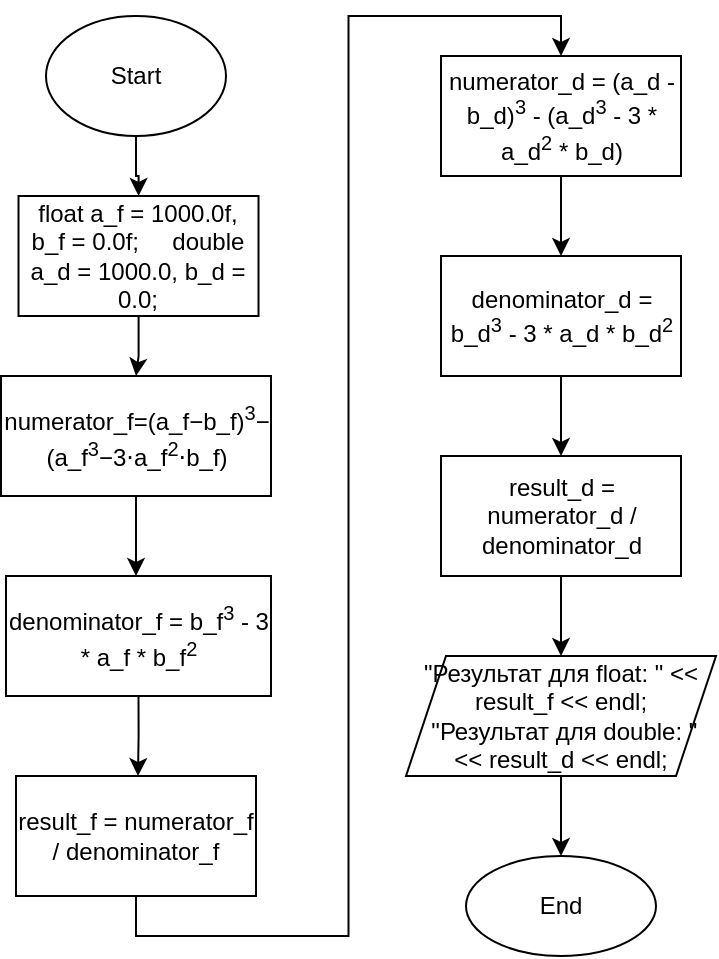 <mxfile version="24.7.17">
  <diagram name="Страница — 1" id="RCjS6UEXS4HX0gEQT0WL">
    <mxGraphModel dx="875" dy="442" grid="1" gridSize="10" guides="1" tooltips="1" connect="1" arrows="1" fold="1" page="1" pageScale="1" pageWidth="2339" pageHeight="3300" math="0" shadow="0">
      <root>
        <mxCell id="0" />
        <mxCell id="1" parent="0" />
        <mxCell id="aEQQTm_D4qSUTyenprdG-2" style="edgeStyle=orthogonalEdgeStyle;rounded=0;orthogonalLoop=1;jettySize=auto;html=1;" parent="1" source="aEQQTm_D4qSUTyenprdG-1" target="aEQQTm_D4qSUTyenprdG-3" edge="1">
          <mxGeometry relative="1" as="geometry">
            <mxPoint x="455" y="120" as="targetPoint" />
          </mxGeometry>
        </mxCell>
        <mxCell id="aEQQTm_D4qSUTyenprdG-1" value="Start" style="ellipse;whiteSpace=wrap;html=1;" parent="1" vertex="1">
          <mxGeometry x="410" y="30" width="90" height="60" as="geometry" />
        </mxCell>
        <mxCell id="aEQQTm_D4qSUTyenprdG-4" style="edgeStyle=orthogonalEdgeStyle;rounded=0;orthogonalLoop=1;jettySize=auto;html=1;" parent="1" source="aEQQTm_D4qSUTyenprdG-3" edge="1">
          <mxGeometry relative="1" as="geometry">
            <mxPoint x="455" y="210" as="targetPoint" />
          </mxGeometry>
        </mxCell>
        <mxCell id="aEQQTm_D4qSUTyenprdG-3" value="float a_f = 1000.0f, b_f = 0.0f;&amp;nbsp; &amp;nbsp; &amp;nbsp;double a_d = 1000.0, b_d = 0.0;" style="rounded=0;whiteSpace=wrap;html=1;" parent="1" vertex="1">
          <mxGeometry x="396.25" y="120" width="120" height="60" as="geometry" />
        </mxCell>
        <mxCell id="aEQQTm_D4qSUTyenprdG-8" style="edgeStyle=orthogonalEdgeStyle;rounded=0;orthogonalLoop=1;jettySize=auto;html=1;exitX=0.5;exitY=1;exitDx=0;exitDy=0;" parent="1" source="aEQQTm_D4qSUTyenprdG-5" edge="1">
          <mxGeometry relative="1" as="geometry">
            <mxPoint x="455" y="310" as="targetPoint" />
          </mxGeometry>
        </mxCell>
        <mxCell id="aEQQTm_D4qSUTyenprdG-5" value="&lt;span class=&quot;base&quot;&gt;&lt;span class=&quot;mord text&quot;&gt;&lt;span class=&quot;mord&quot;&gt;numerator_f&lt;/span&gt;&lt;/span&gt;&lt;span class=&quot;mspace&quot;&gt;&lt;/span&gt;&lt;span class=&quot;mrel&quot;&gt;=&lt;/span&gt;&lt;span class=&quot;mspace&quot;&gt;&lt;/span&gt;&lt;/span&gt;&lt;span class=&quot;base&quot;&gt;&lt;span class=&quot;strut&quot;&gt;&lt;/span&gt;&lt;span class=&quot;mopen&quot;&gt;(&lt;/span&gt;&lt;span class=&quot;mord&quot;&gt;&lt;span class=&quot;mord mathnormal&quot;&gt;a_&lt;/span&gt;&lt;span class=&quot;msupsub&quot;&gt;&lt;span class=&quot;vlist-t vlist-t2&quot;&gt;&lt;span class=&quot;vlist-r&quot;&gt;&lt;span class=&quot;vlist&quot;&gt;&lt;span class=&quot;pstrut&quot;&gt;&lt;/span&gt;&lt;span class=&quot;sizing reset-size6 size3 mtight&quot;&gt;&lt;span class=&quot;mord mathnormal mtight&quot;&gt;f&lt;/span&gt;&lt;/span&gt;&lt;/span&gt;&lt;span class=&quot;vlist-s&quot;&gt;​&lt;/span&gt;&lt;/span&gt;&lt;span class=&quot;vlist-r&quot;&gt;&lt;span class=&quot;vlist&quot;&gt;&lt;/span&gt;&lt;/span&gt;&lt;/span&gt;&lt;/span&gt;&lt;/span&gt;&lt;span class=&quot;mspace&quot;&gt;&lt;/span&gt;&lt;span class=&quot;mbin&quot;&gt;−&lt;/span&gt;&lt;span class=&quot;mspace&quot;&gt;&lt;/span&gt;&lt;/span&gt;&lt;span class=&quot;base&quot;&gt;&lt;span class=&quot;strut&quot;&gt;&lt;/span&gt;&lt;span class=&quot;mord&quot;&gt;&lt;span class=&quot;mord mathnormal&quot;&gt;b_&lt;/span&gt;&lt;span class=&quot;msupsub&quot;&gt;&lt;span class=&quot;vlist-t vlist-t2&quot;&gt;&lt;span class=&quot;vlist-r&quot;&gt;&lt;span class=&quot;vlist&quot;&gt;&lt;span class=&quot;pstrut&quot;&gt;&lt;/span&gt;&lt;span class=&quot;sizing reset-size6 size3 mtight&quot;&gt;&lt;span class=&quot;mord mathnormal mtight&quot;&gt;f&lt;/span&gt;&lt;/span&gt;&lt;/span&gt;&lt;span class=&quot;vlist-s&quot;&gt;​&lt;/span&gt;&lt;/span&gt;&lt;span class=&quot;vlist-r&quot;&gt;&lt;span class=&quot;vlist&quot;&gt;&lt;/span&gt;&lt;/span&gt;&lt;/span&gt;&lt;/span&gt;&lt;/span&gt;&lt;span class=&quot;mclose&quot;&gt;&lt;span class=&quot;mclose&quot;&gt;)&lt;/span&gt;&lt;span class=&quot;msupsub&quot;&gt;&lt;span class=&quot;vlist-t&quot;&gt;&lt;span class=&quot;vlist-r&quot;&gt;&lt;span class=&quot;vlist&quot;&gt;&lt;sup&gt;&lt;span class=&quot;pstrut&quot;&gt;&lt;/span&gt;&lt;span class=&quot;sizing reset-size6 size3 mtight&quot;&gt;&lt;span class=&quot;mord mtight&quot;&gt;3&lt;/span&gt;&lt;/span&gt;&lt;/sup&gt;&lt;/span&gt;&lt;/span&gt;&lt;/span&gt;&lt;/span&gt;&lt;/span&gt;&lt;span class=&quot;mspace&quot;&gt;&lt;/span&gt;&lt;span class=&quot;mbin&quot;&gt;−&lt;/span&gt;&lt;span class=&quot;mspace&quot;&gt;&lt;/span&gt;&lt;/span&gt;&lt;span class=&quot;base&quot;&gt;&lt;span class=&quot;strut&quot;&gt;&lt;/span&gt;&lt;span class=&quot;mopen&quot;&gt;(&lt;/span&gt;&lt;span class=&quot;mord&quot;&gt;&lt;span class=&quot;mord mathnormal&quot;&gt;a_&lt;/span&gt;&lt;span class=&quot;msupsub&quot;&gt;&lt;span class=&quot;vlist-t vlist-t2&quot;&gt;&lt;span class=&quot;vlist-r&quot;&gt;&lt;span class=&quot;vlist&quot;&gt;&lt;span class=&quot;pstrut&quot;&gt;&lt;/span&gt;&lt;span class=&quot;sizing reset-size6 size3 mtight&quot;&gt;&lt;span class=&quot;mord mathnormal mtight&quot;&gt;f&lt;/span&gt;&lt;/span&gt;&lt;span class=&quot;pstrut&quot;&gt;&lt;/span&gt;&lt;span class=&quot;sizing reset-size6 size3 mtight&quot;&gt;&lt;span class=&quot;mord mtight&quot;&gt;&lt;sup&gt;3&lt;/sup&gt;&lt;/span&gt;&lt;/span&gt;&lt;/span&gt;&lt;span class=&quot;vlist-s&quot;&gt;​&lt;/span&gt;&lt;/span&gt;&lt;span class=&quot;vlist-r&quot;&gt;&lt;span class=&quot;vlist&quot;&gt;&lt;/span&gt;&lt;/span&gt;&lt;/span&gt;&lt;/span&gt;&lt;/span&gt;&lt;span class=&quot;mspace&quot;&gt;&lt;/span&gt;&lt;span class=&quot;mbin&quot;&gt;−&lt;/span&gt;&lt;span class=&quot;mspace&quot;&gt;&lt;/span&gt;&lt;/span&gt;&lt;span class=&quot;base&quot;&gt;&lt;span class=&quot;strut&quot;&gt;&lt;/span&gt;&lt;span class=&quot;mord&quot;&gt;3&lt;/span&gt;&lt;span class=&quot;mspace&quot;&gt;&lt;/span&gt;&lt;span class=&quot;mbin&quot;&gt;⋅&lt;/span&gt;&lt;span class=&quot;mspace&quot;&gt;&lt;/span&gt;&lt;/span&gt;&lt;span class=&quot;base&quot;&gt;&lt;span class=&quot;strut&quot;&gt;&lt;/span&gt;&lt;span class=&quot;mord&quot;&gt;&lt;span class=&quot;mord mathnormal&quot;&gt;a_&lt;/span&gt;&lt;span class=&quot;msupsub&quot;&gt;&lt;span class=&quot;vlist-t vlist-t2&quot;&gt;&lt;span class=&quot;vlist-r&quot;&gt;&lt;span class=&quot;vlist&quot;&gt;&lt;span class=&quot;pstrut&quot;&gt;&lt;/span&gt;&lt;span class=&quot;sizing reset-size6 size3 mtight&quot;&gt;&lt;span class=&quot;mord mathnormal mtight&quot;&gt;f&lt;/span&gt;&lt;/span&gt;&lt;span class=&quot;pstrut&quot;&gt;&lt;/span&gt;&lt;span class=&quot;sizing reset-size6 size3 mtight&quot;&gt;&lt;span class=&quot;mord mtight&quot;&gt;&lt;sup&gt;2&lt;/sup&gt;&lt;/span&gt;&lt;/span&gt;&lt;/span&gt;&lt;span class=&quot;vlist-s&quot;&gt;​&lt;/span&gt;&lt;/span&gt;&lt;span class=&quot;vlist-r&quot;&gt;&lt;span class=&quot;vlist&quot;&gt;&lt;/span&gt;&lt;/span&gt;&lt;/span&gt;&lt;/span&gt;&lt;/span&gt;&lt;span class=&quot;mspace&quot;&gt;&lt;/span&gt;&lt;span class=&quot;mbin&quot;&gt;⋅&lt;/span&gt;&lt;span class=&quot;mspace&quot;&gt;&lt;/span&gt;&lt;/span&gt;&lt;span class=&quot;base&quot;&gt;&lt;span class=&quot;strut&quot;&gt;&lt;/span&gt;&lt;span class=&quot;mord&quot;&gt;&lt;span class=&quot;mord mathnormal&quot;&gt;b_&lt;/span&gt;&lt;span class=&quot;msupsub&quot;&gt;&lt;span class=&quot;vlist-t vlist-t2&quot;&gt;&lt;span class=&quot;vlist-r&quot;&gt;&lt;span class=&quot;vlist&quot;&gt;&lt;span class=&quot;sizing reset-size6 size3 mtight&quot;&gt;&lt;span class=&quot;mord mathnormal mtight&quot;&gt;f&lt;/span&gt;&lt;/span&gt;&lt;/span&gt;&lt;span class=&quot;vlist-s&quot;&gt;​&lt;/span&gt;&lt;/span&gt;&lt;span class=&quot;vlist-r&quot;&gt;&lt;span class=&quot;vlist&quot;&gt;&lt;/span&gt;&lt;/span&gt;&lt;/span&gt;&lt;/span&gt;&lt;/span&gt;&lt;span class=&quot;mclose&quot;&gt;)&lt;/span&gt;&lt;/span&gt;" style="rounded=0;whiteSpace=wrap;html=1;" parent="1" vertex="1">
          <mxGeometry x="387.5" y="210" width="135" height="60" as="geometry" />
        </mxCell>
        <mxCell id="aEQQTm_D4qSUTyenprdG-10" style="edgeStyle=orthogonalEdgeStyle;rounded=0;orthogonalLoop=1;jettySize=auto;html=1;exitX=0.5;exitY=1;exitDx=0;exitDy=0;" parent="1" source="aEQQTm_D4qSUTyenprdG-9" edge="1">
          <mxGeometry relative="1" as="geometry">
            <mxPoint x="456" y="410" as="targetPoint" />
          </mxGeometry>
        </mxCell>
        <mxCell id="aEQQTm_D4qSUTyenprdG-9" value="denominator_f = b_f&lt;sup&gt;3&lt;/sup&gt; - 3 * a_f * b_f&lt;sup&gt;2&lt;/sup&gt;" style="rounded=0;whiteSpace=wrap;html=1;" parent="1" vertex="1">
          <mxGeometry x="390" y="310" width="132.5" height="60" as="geometry" />
        </mxCell>
        <mxCell id="GxsEK9iyrOpj-nPzgRHj-1" style="edgeStyle=orthogonalEdgeStyle;rounded=0;orthogonalLoop=1;jettySize=auto;html=1;entryX=0.5;entryY=0;entryDx=0;entryDy=0;exitX=0.5;exitY=1;exitDx=0;exitDy=0;" edge="1" parent="1" source="aEQQTm_D4qSUTyenprdG-11" target="aEQQTm_D4qSUTyenprdG-13">
          <mxGeometry relative="1" as="geometry" />
        </mxCell>
        <mxCell id="aEQQTm_D4qSUTyenprdG-11" value="result_f = numerator_f / denominator_f" style="rounded=0;whiteSpace=wrap;html=1;" parent="1" vertex="1">
          <mxGeometry x="395" y="410" width="120" height="60" as="geometry" />
        </mxCell>
        <mxCell id="aEQQTm_D4qSUTyenprdG-15" value="" style="edgeStyle=orthogonalEdgeStyle;rounded=0;orthogonalLoop=1;jettySize=auto;html=1;" parent="1" source="aEQQTm_D4qSUTyenprdG-13" target="aEQQTm_D4qSUTyenprdG-14" edge="1">
          <mxGeometry relative="1" as="geometry" />
        </mxCell>
        <mxCell id="aEQQTm_D4qSUTyenprdG-13" value="numerator_d = (a_d - b_d)&lt;sup&gt;3&lt;/sup&gt; - (a_d&lt;sup&gt;3&lt;/sup&gt; - 3 * a_d&lt;sup&gt;2&lt;/sup&gt; * b_d)" style="rounded=0;whiteSpace=wrap;html=1;" parent="1" vertex="1">
          <mxGeometry x="607.5" y="50" width="120" height="60" as="geometry" />
        </mxCell>
        <mxCell id="aEQQTm_D4qSUTyenprdG-16" style="edgeStyle=orthogonalEdgeStyle;rounded=0;orthogonalLoop=1;jettySize=auto;html=1;" parent="1" source="aEQQTm_D4qSUTyenprdG-14" target="aEQQTm_D4qSUTyenprdG-17" edge="1">
          <mxGeometry relative="1" as="geometry">
            <mxPoint x="667.5" y="250" as="targetPoint" />
          </mxGeometry>
        </mxCell>
        <mxCell id="aEQQTm_D4qSUTyenprdG-14" value="denominator_d = b_d&lt;sup&gt;3&lt;/sup&gt; - 3 * a_d * b_d&lt;sup&gt;2&lt;/sup&gt;" style="whiteSpace=wrap;html=1;rounded=0;" parent="1" vertex="1">
          <mxGeometry x="607.5" y="150" width="120" height="60" as="geometry" />
        </mxCell>
        <mxCell id="aEQQTm_D4qSUTyenprdG-19" style="edgeStyle=orthogonalEdgeStyle;rounded=0;orthogonalLoop=1;jettySize=auto;html=1;exitX=0.5;exitY=1;exitDx=0;exitDy=0;" parent="1" source="aEQQTm_D4qSUTyenprdG-17" target="aEQQTm_D4qSUTyenprdG-20" edge="1">
          <mxGeometry relative="1" as="geometry">
            <mxPoint x="667.5" y="350" as="targetPoint" />
          </mxGeometry>
        </mxCell>
        <mxCell id="aEQQTm_D4qSUTyenprdG-17" value="result_d = numerator_d / denominator_d" style="rounded=0;whiteSpace=wrap;html=1;" parent="1" vertex="1">
          <mxGeometry x="607.5" y="250" width="120" height="60" as="geometry" />
        </mxCell>
        <mxCell id="aEQQTm_D4qSUTyenprdG-21" style="edgeStyle=orthogonalEdgeStyle;rounded=0;orthogonalLoop=1;jettySize=auto;html=1;" parent="1" source="aEQQTm_D4qSUTyenprdG-20" target="aEQQTm_D4qSUTyenprdG-22" edge="1">
          <mxGeometry relative="1" as="geometry">
            <mxPoint x="667.5" y="450" as="targetPoint" />
          </mxGeometry>
        </mxCell>
        <mxCell id="aEQQTm_D4qSUTyenprdG-20" value="&quot;Результат для float: &quot; &amp;lt;&amp;lt; result_f &amp;lt;&amp;lt; endl;&lt;div&gt;&amp;nbsp;&quot;Результат для double: &quot; &amp;lt;&amp;lt; result_d &amp;lt;&amp;lt; endl;&lt;/div&gt;" style="shape=parallelogram;perimeter=parallelogramPerimeter;whiteSpace=wrap;html=1;fixedSize=1;" parent="1" vertex="1">
          <mxGeometry x="590" y="350" width="155" height="60" as="geometry" />
        </mxCell>
        <mxCell id="aEQQTm_D4qSUTyenprdG-22" value="End" style="ellipse;whiteSpace=wrap;html=1;" parent="1" vertex="1">
          <mxGeometry x="620" y="450" width="95" height="50" as="geometry" />
        </mxCell>
      </root>
    </mxGraphModel>
  </diagram>
</mxfile>
